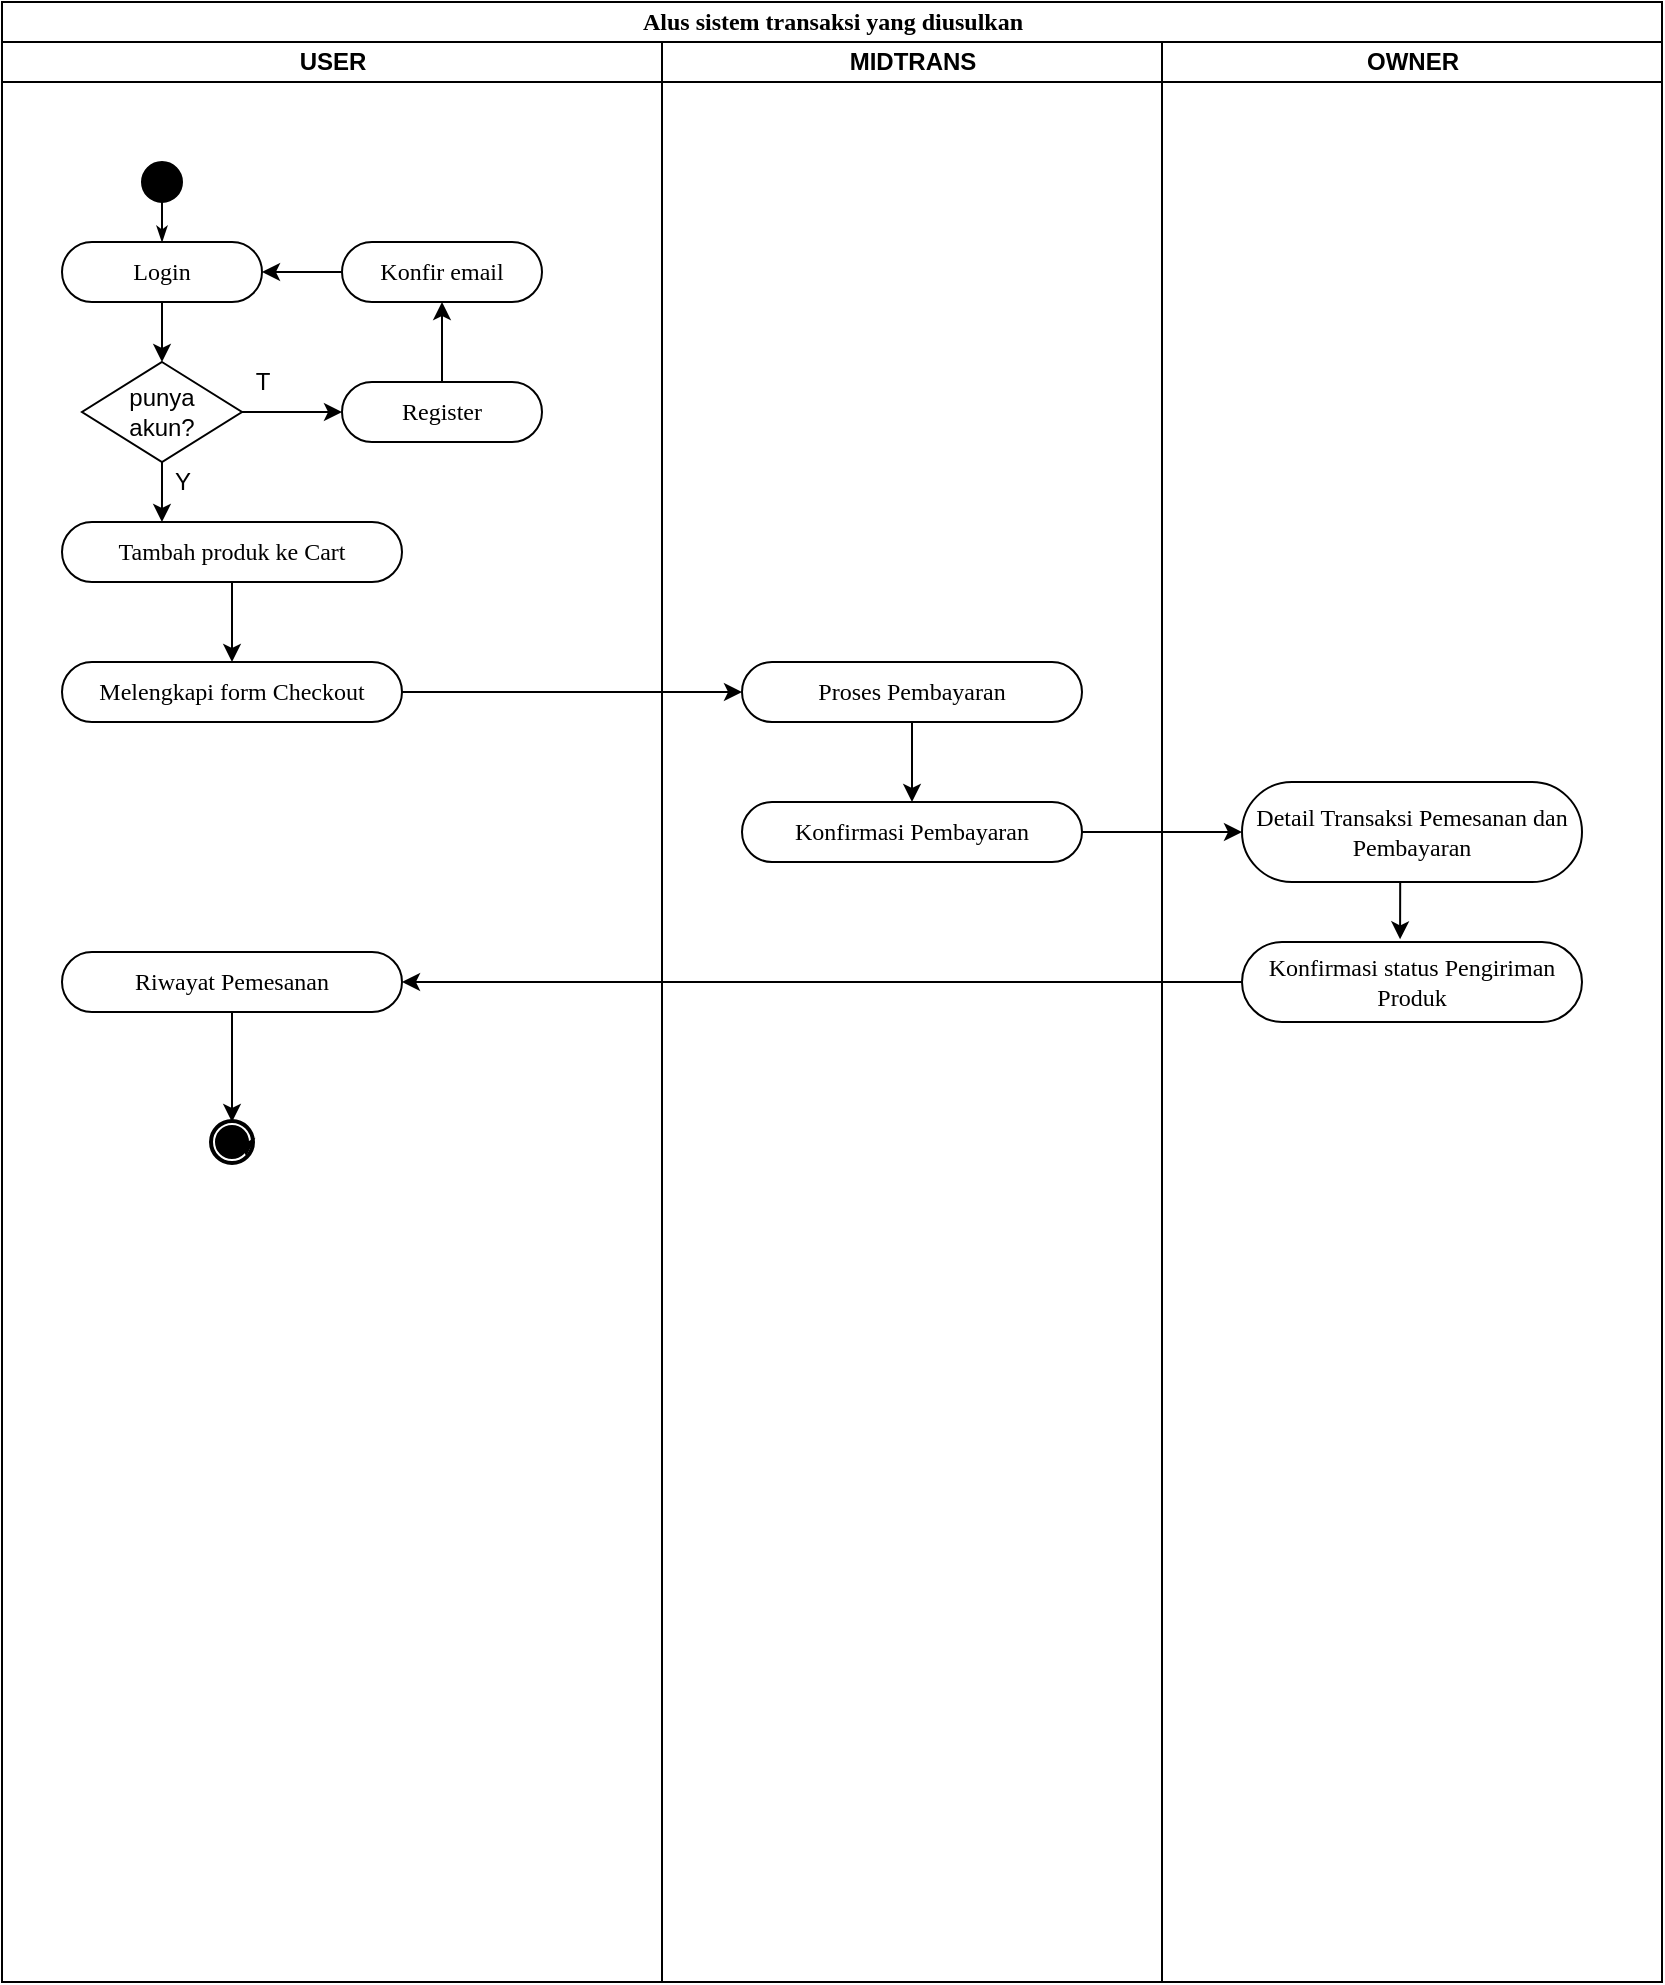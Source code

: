 <mxfile version="14.7.3" type="github">
  <diagram name="Page-1" id="0783ab3e-0a74-02c8-0abd-f7b4e66b4bec">
    <mxGraphModel dx="310" dy="200" grid="1" gridSize="10" guides="1" tooltips="1" connect="1" arrows="1" fold="1" page="1" pageScale="1" pageWidth="850" pageHeight="1100" background="none" math="0" shadow="0">
      <root>
        <mxCell id="0" />
        <mxCell id="1" parent="0" />
        <mxCell id="1c1d494c118603dd-1" value="Alus sistem transaksi yang diusulkan" style="swimlane;html=1;childLayout=stackLayout;startSize=20;rounded=0;shadow=0;comic=0;labelBackgroundColor=none;strokeWidth=1;fontFamily=Verdana;fontSize=12;align=center;" parent="1" vertex="1">
          <mxGeometry x="40" y="90" width="830" height="990" as="geometry" />
        </mxCell>
        <mxCell id="1c1d494c118603dd-2" value="USER" style="swimlane;html=1;startSize=20;" parent="1c1d494c118603dd-1" vertex="1">
          <mxGeometry y="20" width="330" height="970" as="geometry" />
        </mxCell>
        <mxCell id="RGpJh3_IjsfsPht-Quog-4" style="edgeStyle=orthogonalEdgeStyle;rounded=0;orthogonalLoop=1;jettySize=auto;html=1;entryX=0.5;entryY=0;entryDx=0;entryDy=0;" edge="1" parent="1c1d494c118603dd-2" source="1c1d494c118603dd-6" target="RGpJh3_IjsfsPht-Quog-1">
          <mxGeometry relative="1" as="geometry" />
        </mxCell>
        <mxCell id="1c1d494c118603dd-6" value="Login" style="rounded=1;whiteSpace=wrap;html=1;shadow=0;comic=0;labelBackgroundColor=none;strokeWidth=1;fontFamily=Verdana;fontSize=12;align=center;arcSize=50;" parent="1c1d494c118603dd-2" vertex="1">
          <mxGeometry x="30" y="100" width="100" height="30" as="geometry" />
        </mxCell>
        <mxCell id="60571a20871a0731-4" value="" style="ellipse;whiteSpace=wrap;html=1;rounded=0;shadow=0;comic=0;labelBackgroundColor=none;strokeWidth=1;fillColor=#000000;fontFamily=Verdana;fontSize=12;align=center;" parent="1c1d494c118603dd-2" vertex="1">
          <mxGeometry x="70" y="60" width="20" height="20" as="geometry" />
        </mxCell>
        <mxCell id="RGpJh3_IjsfsPht-Quog-2" style="edgeStyle=none;rounded=0;html=1;labelBackgroundColor=none;startArrow=none;startFill=0;startSize=5;endArrow=classicThin;endFill=1;endSize=5;jettySize=auto;orthogonalLoop=1;strokeWidth=1;fontFamily=Verdana;fontSize=12;exitX=0.5;exitY=1;exitDx=0;exitDy=0;" edge="1" parent="1c1d494c118603dd-2" source="60571a20871a0731-4" target="1c1d494c118603dd-6">
          <mxGeometry relative="1" as="geometry">
            <mxPoint x="142.727" y="320" as="sourcePoint" />
            <mxPoint x="122.273" y="345" as="targetPoint" />
          </mxGeometry>
        </mxCell>
        <mxCell id="RGpJh3_IjsfsPht-Quog-49" style="edgeStyle=orthogonalEdgeStyle;rounded=0;orthogonalLoop=1;jettySize=auto;html=1;entryX=0.294;entryY=0;entryDx=0;entryDy=0;entryPerimeter=0;" edge="1" parent="1c1d494c118603dd-2" source="RGpJh3_IjsfsPht-Quog-1" target="RGpJh3_IjsfsPht-Quog-33">
          <mxGeometry relative="1" as="geometry" />
        </mxCell>
        <mxCell id="RGpJh3_IjsfsPht-Quog-1" value="punya&lt;br&gt;akun?" style="rhombus;whiteSpace=wrap;html=1;" vertex="1" parent="1c1d494c118603dd-2">
          <mxGeometry x="40" y="160" width="80" height="50" as="geometry" />
        </mxCell>
        <mxCell id="RGpJh3_IjsfsPht-Quog-9" style="edgeStyle=orthogonalEdgeStyle;rounded=0;orthogonalLoop=1;jettySize=auto;html=1;entryX=0.5;entryY=1;entryDx=0;entryDy=0;" edge="1" parent="1c1d494c118603dd-2" source="RGpJh3_IjsfsPht-Quog-6" target="RGpJh3_IjsfsPht-Quog-8">
          <mxGeometry relative="1" as="geometry" />
        </mxCell>
        <mxCell id="RGpJh3_IjsfsPht-Quog-6" value="Register" style="rounded=1;whiteSpace=wrap;html=1;shadow=0;comic=0;labelBackgroundColor=none;strokeWidth=1;fontFamily=Verdana;fontSize=12;align=center;arcSize=50;" vertex="1" parent="1c1d494c118603dd-2">
          <mxGeometry x="170" y="170" width="100" height="30" as="geometry" />
        </mxCell>
        <mxCell id="RGpJh3_IjsfsPht-Quog-10" style="edgeStyle=orthogonalEdgeStyle;rounded=0;orthogonalLoop=1;jettySize=auto;html=1;entryX=1;entryY=0.5;entryDx=0;entryDy=0;" edge="1" parent="1c1d494c118603dd-2" source="RGpJh3_IjsfsPht-Quog-8" target="1c1d494c118603dd-6">
          <mxGeometry relative="1" as="geometry" />
        </mxCell>
        <mxCell id="RGpJh3_IjsfsPht-Quog-8" value="Konfir email" style="rounded=1;whiteSpace=wrap;html=1;shadow=0;comic=0;labelBackgroundColor=none;strokeWidth=1;fontFamily=Verdana;fontSize=12;align=center;arcSize=50;" vertex="1" parent="1c1d494c118603dd-2">
          <mxGeometry x="170" y="100" width="100" height="30" as="geometry" />
        </mxCell>
        <mxCell id="RGpJh3_IjsfsPht-Quog-5" style="edgeStyle=orthogonalEdgeStyle;rounded=0;orthogonalLoop=1;jettySize=auto;html=1;entryX=0;entryY=0.5;entryDx=0;entryDy=0;" edge="1" parent="1c1d494c118603dd-2" source="RGpJh3_IjsfsPht-Quog-1" target="RGpJh3_IjsfsPht-Quog-6">
          <mxGeometry relative="1" as="geometry">
            <mxPoint x="140" y="185" as="targetPoint" />
          </mxGeometry>
        </mxCell>
        <mxCell id="RGpJh3_IjsfsPht-Quog-13" value="Y" style="text;html=1;align=center;verticalAlign=middle;resizable=0;points=[];autosize=1;strokeColor=none;" vertex="1" parent="1c1d494c118603dd-2">
          <mxGeometry x="80" y="210" width="20" height="20" as="geometry" />
        </mxCell>
        <mxCell id="RGpJh3_IjsfsPht-Quog-12" value="T" style="text;html=1;align=center;verticalAlign=middle;resizable=0;points=[];autosize=1;strokeColor=none;" vertex="1" parent="1c1d494c118603dd-2">
          <mxGeometry x="120" y="160" width="20" height="20" as="geometry" />
        </mxCell>
        <mxCell id="RGpJh3_IjsfsPht-Quog-14" value="Melengkapi form Checkout" style="rounded=1;whiteSpace=wrap;html=1;shadow=0;comic=0;labelBackgroundColor=none;strokeWidth=1;fontFamily=Verdana;fontSize=12;align=center;arcSize=50;" vertex="1" parent="1c1d494c118603dd-2">
          <mxGeometry x="30" y="310" width="170" height="30" as="geometry" />
        </mxCell>
        <mxCell id="RGpJh3_IjsfsPht-Quog-34" style="edgeStyle=orthogonalEdgeStyle;rounded=0;orthogonalLoop=1;jettySize=auto;html=1;entryX=0.5;entryY=0;entryDx=0;entryDy=0;" edge="1" parent="1c1d494c118603dd-2" source="RGpJh3_IjsfsPht-Quog-33" target="RGpJh3_IjsfsPht-Quog-14">
          <mxGeometry relative="1" as="geometry" />
        </mxCell>
        <mxCell id="RGpJh3_IjsfsPht-Quog-33" value="Tambah produk ke Cart" style="rounded=1;whiteSpace=wrap;html=1;shadow=0;comic=0;labelBackgroundColor=none;strokeWidth=1;fontFamily=Verdana;fontSize=12;align=center;arcSize=50;" vertex="1" parent="1c1d494c118603dd-2">
          <mxGeometry x="30" y="240" width="170" height="30" as="geometry" />
        </mxCell>
        <mxCell id="RGpJh3_IjsfsPht-Quog-43" value="Riwayat Pemesanan" style="rounded=1;whiteSpace=wrap;html=1;shadow=0;comic=0;labelBackgroundColor=none;strokeWidth=1;fontFamily=Verdana;fontSize=12;align=center;arcSize=50;" vertex="1" parent="1c1d494c118603dd-2">
          <mxGeometry x="30" y="455" width="170" height="30" as="geometry" />
        </mxCell>
        <mxCell id="RGpJh3_IjsfsPht-Quog-45" value="" style="shape=mxgraph.bpmn.shape;html=1;verticalLabelPosition=bottom;labelBackgroundColor=#ffffff;verticalAlign=top;perimeter=ellipsePerimeter;outline=end;symbol=terminate;rounded=0;shadow=0;comic=0;strokeWidth=1;fontFamily=Verdana;fontSize=12;align=center;" vertex="1" parent="1c1d494c118603dd-2">
          <mxGeometry x="105" y="540" width="20" height="20" as="geometry" />
        </mxCell>
        <mxCell id="RGpJh3_IjsfsPht-Quog-47" style="edgeStyle=orthogonalEdgeStyle;rounded=0;orthogonalLoop=1;jettySize=auto;html=1;exitX=1;exitY=0.5;exitDx=0;exitDy=0;entryX=0.855;entryY=0.855;entryDx=0;entryDy=0;entryPerimeter=0;" edge="1" parent="1c1d494c118603dd-2" source="RGpJh3_IjsfsPht-Quog-45" target="RGpJh3_IjsfsPht-Quog-45">
          <mxGeometry relative="1" as="geometry" />
        </mxCell>
        <mxCell id="RGpJh3_IjsfsPht-Quog-48" style="edgeStyle=orthogonalEdgeStyle;rounded=0;orthogonalLoop=1;jettySize=auto;html=1;entryX=0.5;entryY=0;entryDx=0;entryDy=0;" edge="1" parent="1c1d494c118603dd-2" source="RGpJh3_IjsfsPht-Quog-43" target="RGpJh3_IjsfsPht-Quog-45">
          <mxGeometry relative="1" as="geometry">
            <mxPoint x="115" y="510" as="targetPoint" />
          </mxGeometry>
        </mxCell>
        <mxCell id="1c1d494c118603dd-3" value="MIDTRANS" style="swimlane;html=1;startSize=20;" parent="1c1d494c118603dd-1" vertex="1">
          <mxGeometry x="330" y="20" width="250" height="970" as="geometry" />
        </mxCell>
        <mxCell id="RGpJh3_IjsfsPht-Quog-37" style="edgeStyle=orthogonalEdgeStyle;rounded=0;orthogonalLoop=1;jettySize=auto;html=1;entryX=0.5;entryY=0;entryDx=0;entryDy=0;" edge="1" parent="1c1d494c118603dd-3" source="RGpJh3_IjsfsPht-Quog-35" target="RGpJh3_IjsfsPht-Quog-36">
          <mxGeometry relative="1" as="geometry" />
        </mxCell>
        <mxCell id="RGpJh3_IjsfsPht-Quog-35" value="Proses Pembayaran" style="rounded=1;whiteSpace=wrap;html=1;shadow=0;comic=0;labelBackgroundColor=none;strokeWidth=1;fontFamily=Verdana;fontSize=12;align=center;arcSize=50;" vertex="1" parent="1c1d494c118603dd-3">
          <mxGeometry x="40" y="310" width="170" height="30" as="geometry" />
        </mxCell>
        <mxCell id="RGpJh3_IjsfsPht-Quog-36" value="Konfirmasi Pembayaran" style="rounded=1;whiteSpace=wrap;html=1;shadow=0;comic=0;labelBackgroundColor=none;strokeWidth=1;fontFamily=Verdana;fontSize=12;align=center;arcSize=50;" vertex="1" parent="1c1d494c118603dd-3">
          <mxGeometry x="40" y="380" width="170" height="30" as="geometry" />
        </mxCell>
        <mxCell id="RGpJh3_IjsfsPht-Quog-38" style="edgeStyle=orthogonalEdgeStyle;rounded=0;orthogonalLoop=1;jettySize=auto;html=1;entryX=0;entryY=0.5;entryDx=0;entryDy=0;" edge="1" parent="1c1d494c118603dd-1" source="RGpJh3_IjsfsPht-Quog-14" target="RGpJh3_IjsfsPht-Quog-35">
          <mxGeometry relative="1" as="geometry" />
        </mxCell>
        <mxCell id="RGpJh3_IjsfsPht-Quog-40" style="edgeStyle=orthogonalEdgeStyle;rounded=0;orthogonalLoop=1;jettySize=auto;html=1;entryX=0;entryY=0.5;entryDx=0;entryDy=0;" edge="1" parent="1c1d494c118603dd-1" source="RGpJh3_IjsfsPht-Quog-36" target="RGpJh3_IjsfsPht-Quog-39">
          <mxGeometry relative="1" as="geometry">
            <Array as="points">
              <mxPoint x="620" y="415" />
            </Array>
          </mxGeometry>
        </mxCell>
        <mxCell id="RGpJh3_IjsfsPht-Quog-44" style="edgeStyle=orthogonalEdgeStyle;rounded=0;orthogonalLoop=1;jettySize=auto;html=1;entryX=1;entryY=0.5;entryDx=0;entryDy=0;" edge="1" parent="1c1d494c118603dd-1" source="RGpJh3_IjsfsPht-Quog-41" target="RGpJh3_IjsfsPht-Quog-43">
          <mxGeometry relative="1" as="geometry" />
        </mxCell>
        <mxCell id="1c1d494c118603dd-4" value="OWNER" style="swimlane;html=1;startSize=20;" parent="1c1d494c118603dd-1" vertex="1">
          <mxGeometry x="580" y="20" width="250" height="970" as="geometry" />
        </mxCell>
        <mxCell id="RGpJh3_IjsfsPht-Quog-42" style="edgeStyle=orthogonalEdgeStyle;rounded=0;orthogonalLoop=1;jettySize=auto;html=1;exitX=0.5;exitY=1;exitDx=0;exitDy=0;entryX=0.465;entryY=-0.033;entryDx=0;entryDy=0;entryPerimeter=0;" edge="1" parent="1c1d494c118603dd-4" source="RGpJh3_IjsfsPht-Quog-39" target="RGpJh3_IjsfsPht-Quog-41">
          <mxGeometry relative="1" as="geometry" />
        </mxCell>
        <mxCell id="RGpJh3_IjsfsPht-Quog-39" value="Detail Transaksi Pemesanan dan Pembayaran" style="rounded=1;whiteSpace=wrap;html=1;shadow=0;comic=0;labelBackgroundColor=none;strokeWidth=1;fontFamily=Verdana;fontSize=12;align=center;arcSize=50;" vertex="1" parent="1c1d494c118603dd-4">
          <mxGeometry x="40" y="370" width="170" height="50" as="geometry" />
        </mxCell>
        <mxCell id="RGpJh3_IjsfsPht-Quog-41" value="Konfirmasi status Pengiriman Produk" style="rounded=1;whiteSpace=wrap;html=1;shadow=0;comic=0;labelBackgroundColor=none;strokeWidth=1;fontFamily=Verdana;fontSize=12;align=center;arcSize=50;" vertex="1" parent="1c1d494c118603dd-4">
          <mxGeometry x="40" y="450" width="170" height="40" as="geometry" />
        </mxCell>
      </root>
    </mxGraphModel>
  </diagram>
</mxfile>
